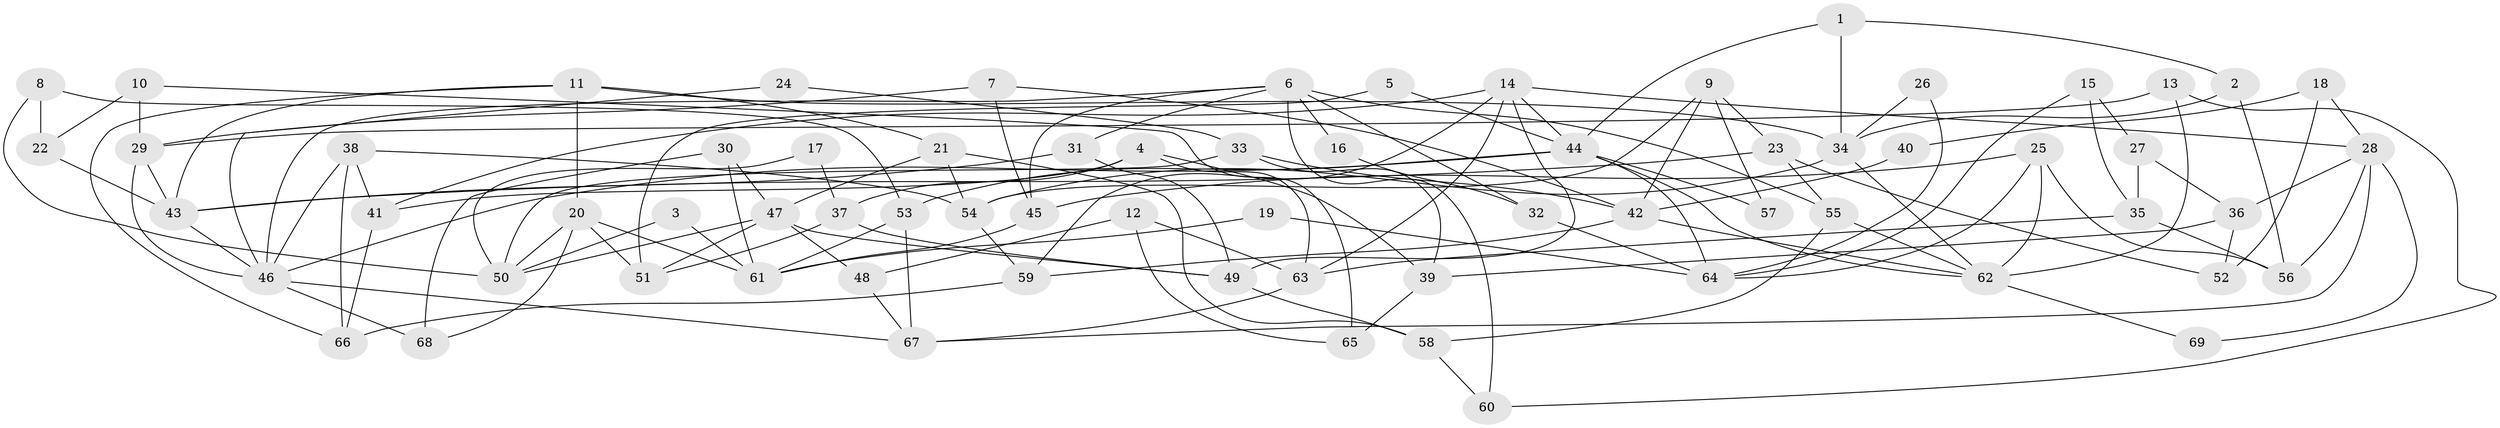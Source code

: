 // Generated by graph-tools (version 1.1) at 2025/51/03/09/25 04:51:31]
// undirected, 69 vertices, 138 edges
graph export_dot {
graph [start="1"]
  node [color=gray90,style=filled];
  1;
  2;
  3;
  4;
  5;
  6;
  7;
  8;
  9;
  10;
  11;
  12;
  13;
  14;
  15;
  16;
  17;
  18;
  19;
  20;
  21;
  22;
  23;
  24;
  25;
  26;
  27;
  28;
  29;
  30;
  31;
  32;
  33;
  34;
  35;
  36;
  37;
  38;
  39;
  40;
  41;
  42;
  43;
  44;
  45;
  46;
  47;
  48;
  49;
  50;
  51;
  52;
  53;
  54;
  55;
  56;
  57;
  58;
  59;
  60;
  61;
  62;
  63;
  64;
  65;
  66;
  67;
  68;
  69;
  1 -- 34;
  1 -- 2;
  1 -- 44;
  2 -- 56;
  2 -- 34;
  3 -- 61;
  3 -- 50;
  4 -- 39;
  4 -- 41;
  4 -- 37;
  4 -- 63;
  5 -- 44;
  5 -- 51;
  6 -- 31;
  6 -- 46;
  6 -- 16;
  6 -- 32;
  6 -- 45;
  6 -- 55;
  6 -- 60;
  7 -- 29;
  7 -- 45;
  7 -- 42;
  8 -- 53;
  8 -- 50;
  8 -- 22;
  9 -- 54;
  9 -- 42;
  9 -- 23;
  9 -- 57;
  10 -- 22;
  10 -- 29;
  10 -- 65;
  11 -- 66;
  11 -- 21;
  11 -- 20;
  11 -- 34;
  11 -- 43;
  12 -- 63;
  12 -- 48;
  12 -- 65;
  13 -- 29;
  13 -- 60;
  13 -- 62;
  14 -- 49;
  14 -- 41;
  14 -- 28;
  14 -- 44;
  14 -- 59;
  14 -- 63;
  15 -- 35;
  15 -- 64;
  15 -- 27;
  16 -- 32;
  17 -- 37;
  17 -- 50;
  18 -- 52;
  18 -- 28;
  18 -- 40;
  19 -- 64;
  19 -- 61;
  20 -- 61;
  20 -- 50;
  20 -- 51;
  20 -- 68;
  21 -- 54;
  21 -- 47;
  21 -- 58;
  22 -- 43;
  23 -- 55;
  23 -- 43;
  23 -- 52;
  24 -- 33;
  24 -- 46;
  25 -- 45;
  25 -- 62;
  25 -- 56;
  25 -- 64;
  26 -- 34;
  26 -- 64;
  27 -- 35;
  27 -- 36;
  28 -- 67;
  28 -- 36;
  28 -- 56;
  28 -- 69;
  29 -- 46;
  29 -- 43;
  30 -- 68;
  30 -- 47;
  30 -- 61;
  31 -- 49;
  31 -- 43;
  32 -- 64;
  33 -- 39;
  33 -- 42;
  33 -- 50;
  34 -- 62;
  34 -- 54;
  35 -- 56;
  35 -- 63;
  36 -- 39;
  36 -- 52;
  37 -- 51;
  37 -- 49;
  38 -- 46;
  38 -- 54;
  38 -- 41;
  38 -- 66;
  39 -- 65;
  40 -- 42;
  41 -- 66;
  42 -- 62;
  42 -- 59;
  43 -- 46;
  44 -- 46;
  44 -- 53;
  44 -- 57;
  44 -- 62;
  44 -- 64;
  45 -- 61;
  46 -- 67;
  46 -- 68;
  47 -- 50;
  47 -- 49;
  47 -- 48;
  47 -- 51;
  48 -- 67;
  49 -- 58;
  53 -- 67;
  53 -- 61;
  54 -- 59;
  55 -- 62;
  55 -- 58;
  58 -- 60;
  59 -- 66;
  62 -- 69;
  63 -- 67;
}
